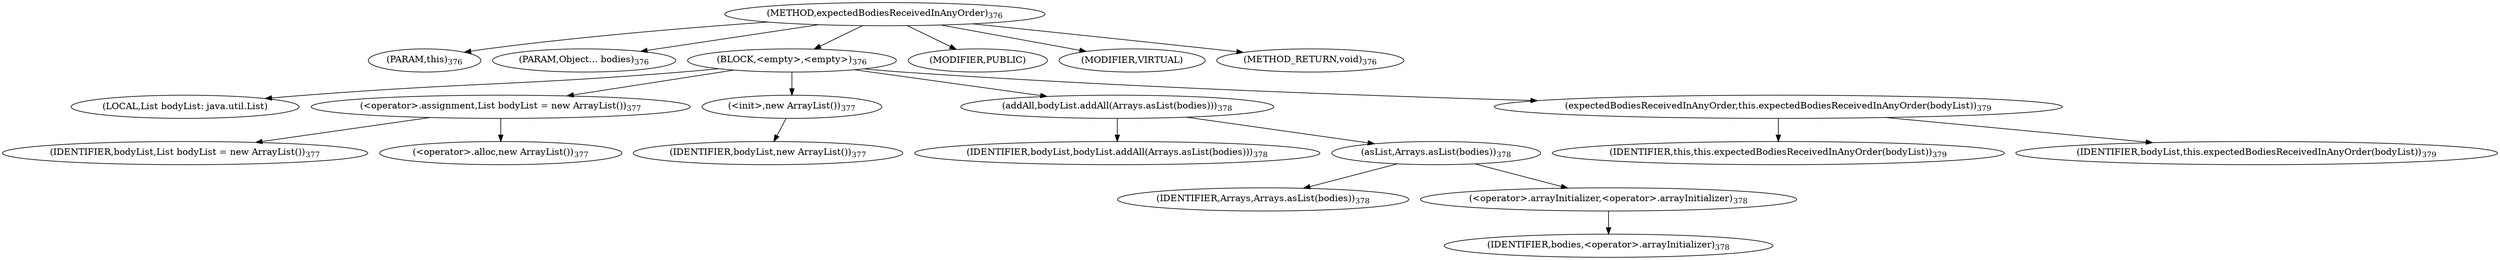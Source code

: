 digraph "expectedBodiesReceivedInAnyOrder" {  
"889" [label = <(METHOD,expectedBodiesReceivedInAnyOrder)<SUB>376</SUB>> ]
"63" [label = <(PARAM,this)<SUB>376</SUB>> ]
"890" [label = <(PARAM,Object... bodies)<SUB>376</SUB>> ]
"891" [label = <(BLOCK,&lt;empty&gt;,&lt;empty&gt;)<SUB>376</SUB>> ]
"61" [label = <(LOCAL,List bodyList: java.util.List)> ]
"892" [label = <(&lt;operator&gt;.assignment,List bodyList = new ArrayList())<SUB>377</SUB>> ]
"893" [label = <(IDENTIFIER,bodyList,List bodyList = new ArrayList())<SUB>377</SUB>> ]
"894" [label = <(&lt;operator&gt;.alloc,new ArrayList())<SUB>377</SUB>> ]
"895" [label = <(&lt;init&gt;,new ArrayList())<SUB>377</SUB>> ]
"60" [label = <(IDENTIFIER,bodyList,new ArrayList())<SUB>377</SUB>> ]
"896" [label = <(addAll,bodyList.addAll(Arrays.asList(bodies)))<SUB>378</SUB>> ]
"897" [label = <(IDENTIFIER,bodyList,bodyList.addAll(Arrays.asList(bodies)))<SUB>378</SUB>> ]
"898" [label = <(asList,Arrays.asList(bodies))<SUB>378</SUB>> ]
"899" [label = <(IDENTIFIER,Arrays,Arrays.asList(bodies))<SUB>378</SUB>> ]
"900" [label = <(&lt;operator&gt;.arrayInitializer,&lt;operator&gt;.arrayInitializer)<SUB>378</SUB>> ]
"901" [label = <(IDENTIFIER,bodies,&lt;operator&gt;.arrayInitializer)<SUB>378</SUB>> ]
"902" [label = <(expectedBodiesReceivedInAnyOrder,this.expectedBodiesReceivedInAnyOrder(bodyList))<SUB>379</SUB>> ]
"62" [label = <(IDENTIFIER,this,this.expectedBodiesReceivedInAnyOrder(bodyList))<SUB>379</SUB>> ]
"903" [label = <(IDENTIFIER,bodyList,this.expectedBodiesReceivedInAnyOrder(bodyList))<SUB>379</SUB>> ]
"904" [label = <(MODIFIER,PUBLIC)> ]
"905" [label = <(MODIFIER,VIRTUAL)> ]
"906" [label = <(METHOD_RETURN,void)<SUB>376</SUB>> ]
  "889" -> "63" 
  "889" -> "890" 
  "889" -> "891" 
  "889" -> "904" 
  "889" -> "905" 
  "889" -> "906" 
  "891" -> "61" 
  "891" -> "892" 
  "891" -> "895" 
  "891" -> "896" 
  "891" -> "902" 
  "892" -> "893" 
  "892" -> "894" 
  "895" -> "60" 
  "896" -> "897" 
  "896" -> "898" 
  "898" -> "899" 
  "898" -> "900" 
  "900" -> "901" 
  "902" -> "62" 
  "902" -> "903" 
}
